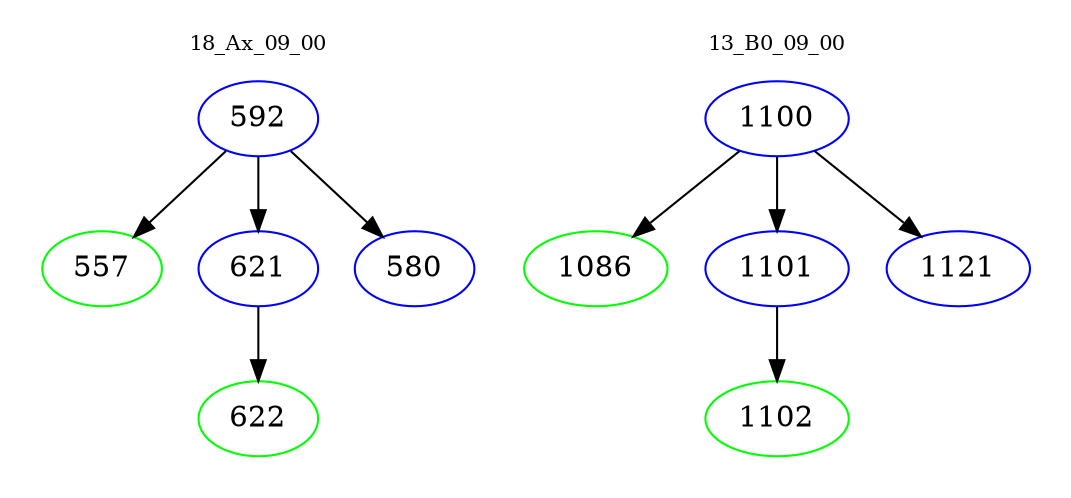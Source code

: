 digraph{
subgraph cluster_0 {
color = white
label = "18_Ax_09_00";
fontsize=10;
T0_592 [label="592", color="blue"]
T0_592 -> T0_557 [color="black"]
T0_557 [label="557", color="green"]
T0_592 -> T0_621 [color="black"]
T0_621 [label="621", color="blue"]
T0_621 -> T0_622 [color="black"]
T0_622 [label="622", color="green"]
T0_592 -> T0_580 [color="black"]
T0_580 [label="580", color="blue"]
}
subgraph cluster_1 {
color = white
label = "13_B0_09_00";
fontsize=10;
T1_1100 [label="1100", color="blue"]
T1_1100 -> T1_1086 [color="black"]
T1_1086 [label="1086", color="green"]
T1_1100 -> T1_1101 [color="black"]
T1_1101 [label="1101", color="blue"]
T1_1101 -> T1_1102 [color="black"]
T1_1102 [label="1102", color="green"]
T1_1100 -> T1_1121 [color="black"]
T1_1121 [label="1121", color="blue"]
}
}
